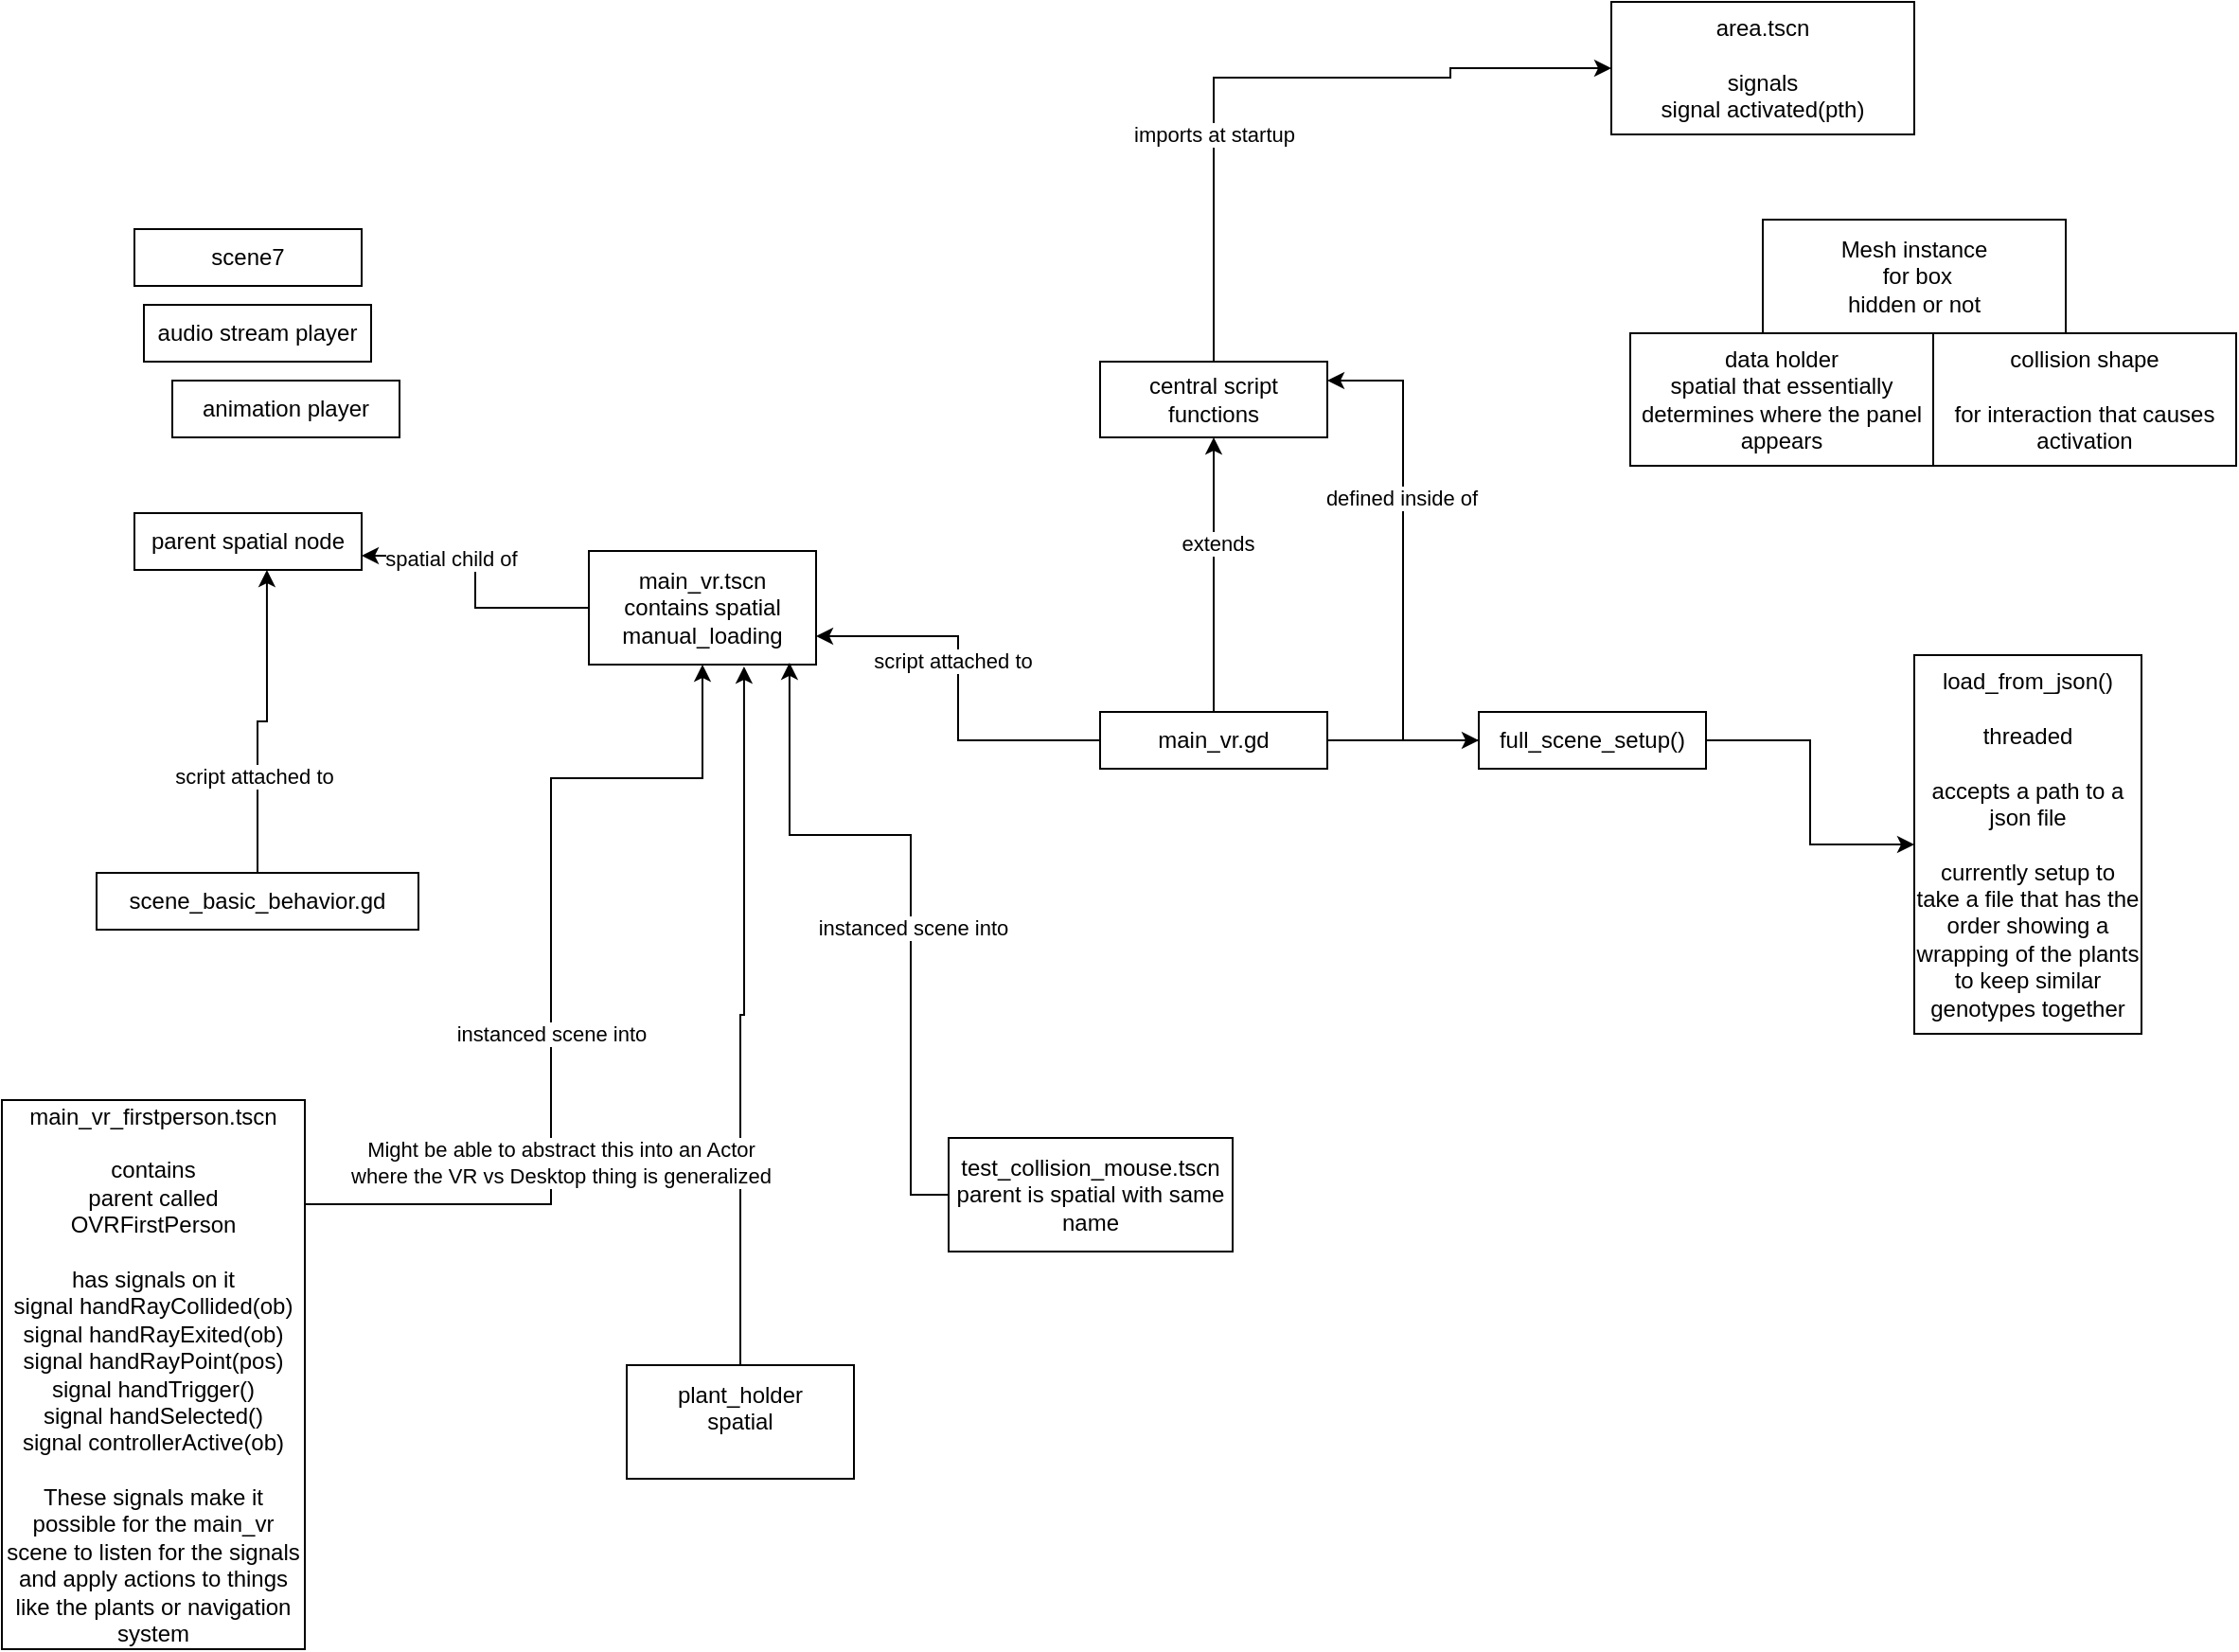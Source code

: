 <mxfile version="21.2.9" type="github">
  <diagram name="Page-1" id="0wguQ76YiwSqDK99gHfy">
    <mxGraphModel dx="1360" dy="1866" grid="1" gridSize="10" guides="1" tooltips="1" connect="1" arrows="1" fold="1" page="1" pageScale="1" pageWidth="850" pageHeight="1100" math="0" shadow="0">
      <root>
        <mxCell id="0" />
        <mxCell id="1" parent="0" />
        <mxCell id="4kwB6RhjjtPIvawW0hcN-1" value="parent spatial node" style="rounded=0;whiteSpace=wrap;html=1;resizeHeight=1;fixedWidth=1;autosize=1;" parent="1" vertex="1">
          <mxGeometry x="150" y="230" width="120" height="30" as="geometry" />
        </mxCell>
        <mxCell id="ln1YY3OUBzTWCqrGMW5q-24" style="edgeStyle=orthogonalEdgeStyle;rounded=0;orthogonalLoop=1;jettySize=auto;html=1;entryX=0;entryY=0.5;entryDx=0;entryDy=0;" edge="1" parent="1" source="4kwB6RhjjtPIvawW0hcN-2" target="ln1YY3OUBzTWCqrGMW5q-22">
          <mxGeometry relative="1" as="geometry">
            <Array as="points">
              <mxPoint x="720" />
              <mxPoint x="845" />
              <mxPoint x="845" y="-5" />
            </Array>
          </mxGeometry>
        </mxCell>
        <mxCell id="ln1YY3OUBzTWCqrGMW5q-25" value="imports at startup" style="edgeLabel;html=1;align=center;verticalAlign=middle;resizable=0;points=[];" vertex="1" connectable="0" parent="ln1YY3OUBzTWCqrGMW5q-24">
          <mxGeometry x="-0.339" relative="1" as="geometry">
            <mxPoint as="offset" />
          </mxGeometry>
        </mxCell>
        <mxCell id="4kwB6RhjjtPIvawW0hcN-2" value="central script functions" style="rounded=0;whiteSpace=wrap;html=1;resizeHeight=1;fixedWidth=1;autosize=1;" parent="1" vertex="1">
          <mxGeometry x="660" y="150" width="120" height="40" as="geometry" />
        </mxCell>
        <mxCell id="4kwB6RhjjtPIvawW0hcN-4" style="edgeStyle=orthogonalEdgeStyle;rounded=0;orthogonalLoop=1;jettySize=auto;html=1;entryX=0.5;entryY=1;entryDx=0;entryDy=0;" parent="1" source="4kwB6RhjjtPIvawW0hcN-3" target="4kwB6RhjjtPIvawW0hcN-2" edge="1">
          <mxGeometry relative="1" as="geometry" />
        </mxCell>
        <mxCell id="4kwB6RhjjtPIvawW0hcN-5" value="extends" style="edgeLabel;html=1;align=center;verticalAlign=middle;resizable=0;points=[];" parent="4kwB6RhjjtPIvawW0hcN-4" vertex="1" connectable="0">
          <mxGeometry x="0.228" y="-2" relative="1" as="geometry">
            <mxPoint as="offset" />
          </mxGeometry>
        </mxCell>
        <mxCell id="ln1YY3OUBzTWCqrGMW5q-4" value="" style="edgeStyle=orthogonalEdgeStyle;rounded=0;orthogonalLoop=1;jettySize=auto;html=1;" edge="1" parent="1" source="4kwB6RhjjtPIvawW0hcN-3" target="ln1YY3OUBzTWCqrGMW5q-3">
          <mxGeometry relative="1" as="geometry" />
        </mxCell>
        <mxCell id="ln1YY3OUBzTWCqrGMW5q-10" style="edgeStyle=orthogonalEdgeStyle;rounded=0;orthogonalLoop=1;jettySize=auto;html=1;entryX=1;entryY=0.75;entryDx=0;entryDy=0;" edge="1" parent="1" source="4kwB6RhjjtPIvawW0hcN-3" target="ln1YY3OUBzTWCqrGMW5q-7">
          <mxGeometry relative="1" as="geometry" />
        </mxCell>
        <mxCell id="ln1YY3OUBzTWCqrGMW5q-11" value="script attached to" style="edgeLabel;html=1;align=center;verticalAlign=middle;resizable=0;points=[];" vertex="1" connectable="0" parent="ln1YY3OUBzTWCqrGMW5q-10">
          <mxGeometry x="0.148" y="3" relative="1" as="geometry">
            <mxPoint as="offset" />
          </mxGeometry>
        </mxCell>
        <mxCell id="4kwB6RhjjtPIvawW0hcN-3" value="main_vr.gd" style="rounded=0;whiteSpace=wrap;html=1;resizeHeight=1;fixedWidth=1;autosize=1;" parent="1" vertex="1">
          <mxGeometry x="660" y="335" width="120" height="30" as="geometry" />
        </mxCell>
        <mxCell id="4kwB6RhjjtPIvawW0hcN-7" style="edgeStyle=orthogonalEdgeStyle;rounded=0;orthogonalLoop=1;jettySize=auto;html=1;entryX=0.583;entryY=1;entryDx=0;entryDy=0;entryPerimeter=0;" parent="1" source="4kwB6RhjjtPIvawW0hcN-6" target="4kwB6RhjjtPIvawW0hcN-1" edge="1">
          <mxGeometry relative="1" as="geometry" />
        </mxCell>
        <mxCell id="4kwB6RhjjtPIvawW0hcN-8" value="&amp;nbsp; " style="edgeLabel;html=1;align=center;verticalAlign=middle;resizable=0;points=[];" parent="4kwB6RhjjtPIvawW0hcN-7" vertex="1" connectable="0">
          <mxGeometry x="-0.285" y="-2" relative="1" as="geometry">
            <mxPoint as="offset" />
          </mxGeometry>
        </mxCell>
        <mxCell id="4kwB6RhjjtPIvawW0hcN-10" value="script attached to" style="edgeLabel;html=1;align=center;verticalAlign=middle;resizable=0;points=[];" parent="4kwB6RhjjtPIvawW0hcN-7" vertex="1" connectable="0">
          <mxGeometry x="-0.382" y="2" relative="1" as="geometry">
            <mxPoint as="offset" />
          </mxGeometry>
        </mxCell>
        <mxCell id="4kwB6RhjjtPIvawW0hcN-6" value="scene_basic_behavior.gd" style="rounded=0;whiteSpace=wrap;html=1;resizeHeight=1;fixedWidth=1;autosize=1;" parent="1" vertex="1">
          <mxGeometry x="130" y="420" width="170" height="30" as="geometry" />
        </mxCell>
        <mxCell id="4kwB6RhjjtPIvawW0hcN-9" value="scene7" style="rounded=0;whiteSpace=wrap;html=1;resizeHeight=1;fixedWidth=1;autosize=1;" parent="1" vertex="1">
          <mxGeometry x="150" y="80" width="120" height="30" as="geometry" />
        </mxCell>
        <mxCell id="ln1YY3OUBzTWCqrGMW5q-1" value="audio stream player" style="rounded=0;whiteSpace=wrap;html=1;resizeHeight=1;fixedWidth=1;autosize=1;" vertex="1" parent="1">
          <mxGeometry x="155" y="120" width="120" height="30" as="geometry" />
        </mxCell>
        <mxCell id="ln1YY3OUBzTWCqrGMW5q-2" value="animation player" style="rounded=0;whiteSpace=wrap;html=1;resizeHeight=1;fixedWidth=1;autosize=1;" vertex="1" parent="1">
          <mxGeometry x="170" y="160" width="120" height="30" as="geometry" />
        </mxCell>
        <mxCell id="ln1YY3OUBzTWCqrGMW5q-5" style="edgeStyle=orthogonalEdgeStyle;rounded=0;orthogonalLoop=1;jettySize=auto;html=1;entryX=1;entryY=0.25;entryDx=0;entryDy=0;" edge="1" parent="1" source="ln1YY3OUBzTWCqrGMW5q-3" target="4kwB6RhjjtPIvawW0hcN-2">
          <mxGeometry relative="1" as="geometry" />
        </mxCell>
        <mxCell id="ln1YY3OUBzTWCqrGMW5q-6" value="defined inside of" style="edgeLabel;html=1;align=center;verticalAlign=middle;resizable=0;points=[];" vertex="1" connectable="0" parent="ln1YY3OUBzTWCqrGMW5q-5">
          <mxGeometry x="0.244" y="1" relative="1" as="geometry">
            <mxPoint as="offset" />
          </mxGeometry>
        </mxCell>
        <mxCell id="ln1YY3OUBzTWCqrGMW5q-32" style="edgeStyle=orthogonalEdgeStyle;rounded=0;orthogonalLoop=1;jettySize=auto;html=1;" edge="1" parent="1" source="ln1YY3OUBzTWCqrGMW5q-3" target="ln1YY3OUBzTWCqrGMW5q-31">
          <mxGeometry relative="1" as="geometry" />
        </mxCell>
        <mxCell id="ln1YY3OUBzTWCqrGMW5q-3" value="full_scene_setup()" style="rounded=0;whiteSpace=wrap;html=1;resizeHeight=1;fixedWidth=1;autosize=1;" vertex="1" parent="1">
          <mxGeometry x="860" y="335" width="120" height="30" as="geometry" />
        </mxCell>
        <mxCell id="ln1YY3OUBzTWCqrGMW5q-8" style="edgeStyle=orthogonalEdgeStyle;rounded=0;orthogonalLoop=1;jettySize=auto;html=1;entryX=1;entryY=0.75;entryDx=0;entryDy=0;" edge="1" parent="1" source="ln1YY3OUBzTWCqrGMW5q-7" target="4kwB6RhjjtPIvawW0hcN-1">
          <mxGeometry relative="1" as="geometry" />
        </mxCell>
        <mxCell id="ln1YY3OUBzTWCqrGMW5q-9" value="spatial child of" style="edgeLabel;html=1;align=center;verticalAlign=middle;resizable=0;points=[];" vertex="1" connectable="0" parent="ln1YY3OUBzTWCqrGMW5q-8">
          <mxGeometry x="0.363" y="1" relative="1" as="geometry">
            <mxPoint as="offset" />
          </mxGeometry>
        </mxCell>
        <mxCell id="ln1YY3OUBzTWCqrGMW5q-7" value="&lt;div&gt;main_vr.tscn &lt;br&gt;&lt;/div&gt;&lt;div&gt;contains spatial manual_loading&lt;/div&gt;" style="rounded=0;whiteSpace=wrap;html=1;resizeHeight=1;fixedWidth=1;autosize=1;" vertex="1" parent="1">
          <mxGeometry x="390" y="250" width="120" height="60" as="geometry" />
        </mxCell>
        <mxCell id="ln1YY3OUBzTWCqrGMW5q-16" style="edgeStyle=orthogonalEdgeStyle;rounded=0;orthogonalLoop=1;jettySize=auto;html=1;entryX=0.683;entryY=1.017;entryDx=0;entryDy=0;entryPerimeter=0;" edge="1" parent="1" source="ln1YY3OUBzTWCqrGMW5q-12" target="ln1YY3OUBzTWCqrGMW5q-7">
          <mxGeometry relative="1" as="geometry" />
        </mxCell>
        <mxCell id="ln1YY3OUBzTWCqrGMW5q-12" value="&lt;div&gt;plant_holder&lt;/div&gt;&lt;div&gt;spatial&lt;/div&gt;&lt;div&gt;&lt;br&gt;&lt;/div&gt;" style="rounded=0;whiteSpace=wrap;html=1;resizeHeight=1;fixedWidth=1;autosize=1;" vertex="1" parent="1">
          <mxGeometry x="410" y="680" width="120" height="60" as="geometry" />
        </mxCell>
        <mxCell id="ln1YY3OUBzTWCqrGMW5q-15" style="edgeStyle=orthogonalEdgeStyle;rounded=0;orthogonalLoop=1;jettySize=auto;html=1;" edge="1" parent="1" source="ln1YY3OUBzTWCqrGMW5q-13" target="ln1YY3OUBzTWCqrGMW5q-7">
          <mxGeometry relative="1" as="geometry">
            <Array as="points">
              <mxPoint x="370" y="595" />
              <mxPoint x="370" y="370" />
              <mxPoint x="450" y="370" />
            </Array>
          </mxGeometry>
        </mxCell>
        <mxCell id="ln1YY3OUBzTWCqrGMW5q-18" value="instanced scene into" style="edgeLabel;html=1;align=center;verticalAlign=middle;resizable=0;points=[];" vertex="1" connectable="0" parent="ln1YY3OUBzTWCqrGMW5q-15">
          <mxGeometry x="-0.109" relative="1" as="geometry">
            <mxPoint as="offset" />
          </mxGeometry>
        </mxCell>
        <mxCell id="ln1YY3OUBzTWCqrGMW5q-20" value="&lt;div&gt;Might be able to abstract this into an Actor &lt;br&gt;&lt;/div&gt;&lt;div&gt;where the VR vs Desktop thing is generalized&lt;br&gt;&lt;/div&gt;" style="edgeLabel;html=1;align=center;verticalAlign=middle;resizable=0;points=[];" vertex="1" connectable="0" parent="ln1YY3OUBzTWCqrGMW5q-15">
          <mxGeometry x="-0.383" y="-5" relative="1" as="geometry">
            <mxPoint as="offset" />
          </mxGeometry>
        </mxCell>
        <mxCell id="ln1YY3OUBzTWCqrGMW5q-13" value="&lt;div&gt;main_vr_firstperson.tscn&lt;/div&gt;&lt;div&gt;&lt;br&gt;&lt;/div&gt;&lt;div&gt;contains &lt;br&gt;&lt;/div&gt;&lt;div&gt;parent called OVRFirstPerson&lt;br&gt;&lt;/div&gt;&lt;div&gt;&lt;br&gt;&lt;/div&gt;&lt;div&gt;has signals on it&lt;/div&gt;&lt;div&gt;signal handRayCollided(ob)&lt;br&gt;signal handRayExited(ob)&lt;br&gt;signal handRayPoint(pos)&lt;br&gt;signal handTrigger()&lt;br&gt;signal handSelected()&lt;br&gt;signal controllerActive(ob)&lt;br&gt;&lt;/div&gt;&lt;div&gt;&lt;br&gt;&lt;/div&gt;&lt;div&gt;These signals make it possible for the main_vr scene to listen for the signals and apply actions to things like the plants or navigation system&lt;br&gt;&lt;/div&gt;" style="rounded=0;whiteSpace=wrap;html=1;resizeHeight=1;fixedWidth=1;autosize=1;" vertex="1" parent="1">
          <mxGeometry x="80" y="540" width="160" height="290" as="geometry" />
        </mxCell>
        <mxCell id="ln1YY3OUBzTWCqrGMW5q-17" style="edgeStyle=orthogonalEdgeStyle;rounded=0;orthogonalLoop=1;jettySize=auto;html=1;entryX=0.883;entryY=0.983;entryDx=0;entryDy=0;entryPerimeter=0;" edge="1" parent="1" source="ln1YY3OUBzTWCqrGMW5q-14" target="ln1YY3OUBzTWCqrGMW5q-7">
          <mxGeometry relative="1" as="geometry">
            <Array as="points">
              <mxPoint x="560" y="590" />
              <mxPoint x="560" y="400" />
              <mxPoint x="496" y="400" />
            </Array>
          </mxGeometry>
        </mxCell>
        <mxCell id="ln1YY3OUBzTWCqrGMW5q-19" value="instanced scene into" style="edgeLabel;html=1;align=center;verticalAlign=middle;resizable=0;points=[];" vertex="1" connectable="0" parent="ln1YY3OUBzTWCqrGMW5q-17">
          <mxGeometry x="-0.118" y="-1" relative="1" as="geometry">
            <mxPoint as="offset" />
          </mxGeometry>
        </mxCell>
        <mxCell id="ln1YY3OUBzTWCqrGMW5q-14" value="&lt;div&gt;test_collision_mouse.tscn&lt;/div&gt;&lt;div&gt;parent is spatial with same name&lt;br&gt;&lt;/div&gt;" style="rounded=0;whiteSpace=wrap;html=1;resizeHeight=1;fixedWidth=1;autosize=1;" vertex="1" parent="1">
          <mxGeometry x="580" y="560" width="150" height="60" as="geometry" />
        </mxCell>
        <mxCell id="ln1YY3OUBzTWCqrGMW5q-22" value="&lt;div&gt;area.tscn&lt;/div&gt;&lt;div&gt;&lt;br&gt;&lt;/div&gt;&lt;div&gt;signals &lt;br&gt;&lt;/div&gt;&lt;div&gt;signal activated(pth)&lt;br&gt;&lt;/div&gt;" style="rounded=0;whiteSpace=wrap;html=1;resizeHeight=1;fixedWidth=1;autosize=1;" vertex="1" parent="1">
          <mxGeometry x="930" y="-40" width="160" height="70" as="geometry" />
        </mxCell>
        <mxCell id="ln1YY3OUBzTWCqrGMW5q-28" value="&lt;div&gt;Mesh instance&lt;br&gt;&lt;/div&gt;&lt;div&gt;&amp;nbsp;for box&lt;/div&gt;&lt;div&gt;hidden or not&lt;br&gt;&lt;/div&gt;" style="rounded=0;whiteSpace=wrap;html=1;resizeHeight=1;fixedWidth=1;autosize=1;" vertex="1" parent="1">
          <mxGeometry x="1010" y="75" width="160" height="60" as="geometry" />
        </mxCell>
        <mxCell id="ln1YY3OUBzTWCqrGMW5q-29" value="&lt;div&gt;data holder&lt;/div&gt;&lt;div&gt;spatial that essentially determines where the panel appears&lt;br&gt;&lt;/div&gt;" style="rounded=0;whiteSpace=wrap;html=1;resizeHeight=1;fixedWidth=1;autosize=1;" vertex="1" parent="1">
          <mxGeometry x="940" y="135" width="160" height="70" as="geometry" />
        </mxCell>
        <mxCell id="ln1YY3OUBzTWCqrGMW5q-30" value="&lt;div&gt;collision shape&lt;/div&gt;&lt;div&gt;&lt;br&gt;&lt;/div&gt;&lt;div&gt;for interaction that causes activation&lt;br&gt;&lt;/div&gt;" style="rounded=0;whiteSpace=wrap;html=1;resizeHeight=1;fixedWidth=1;autosize=1;" vertex="1" parent="1">
          <mxGeometry x="1100" y="135" width="160" height="70" as="geometry" />
        </mxCell>
        <mxCell id="ln1YY3OUBzTWCqrGMW5q-31" value="&lt;div&gt;load_from_json()&lt;/div&gt;&lt;div&gt;&lt;br&gt;&lt;/div&gt;&lt;div&gt;threaded&lt;/div&gt;&lt;div&gt;&lt;br&gt;&lt;/div&gt;&lt;div&gt;accepts a path to a json file&lt;/div&gt;&lt;div&gt;&lt;br&gt;&lt;/div&gt;&lt;div&gt;currently setup to take a file that has the order showing a wrapping of the plants to keep similar genotypes together&lt;br&gt;&lt;/div&gt;" style="rounded=0;whiteSpace=wrap;html=1;resizeHeight=1;fixedWidth=1;autosize=1;" vertex="1" parent="1">
          <mxGeometry x="1090" y="305" width="120" height="200" as="geometry" />
        </mxCell>
      </root>
    </mxGraphModel>
  </diagram>
</mxfile>
